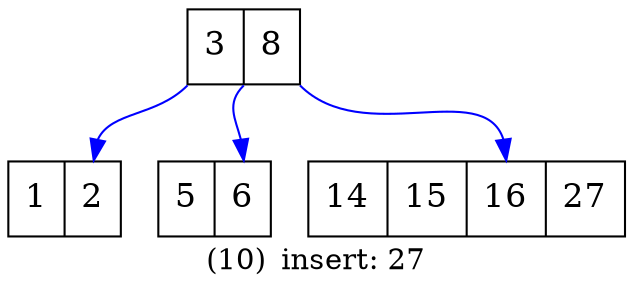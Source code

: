 /************************************************
Auto generated by my program which transfer B-Tree to dot file.
Author: wangdq 
Time: 2015-06-08
CSDN: http://blog.csdn.net/wangdingqiaoit
************************************************/

digraph BTree {
	label="(10)	insert: 27";labelloc=b;labeljust=center;
	ordering=out
	node[shape=record,width=0.5,height=0.5,fontsize=16,style="filled", fillcolor="#FFFFFF",fontcolor="black"];
	edge[color="blue", arrowhead="normal"];
		3[label="<f0> 3|<f1> 8"];
		1[label="<f0> 1|<f1> 2"];
		5[label="<f0> 5|<f1> 6"];
		14[label="<f0> 14|<f1> 15|<f2> 16|<f3> 27"];
	/* edges*/
	"3":f0:sw->"1":f1
	"3":f1:sw->"5":f1
	"3":f1:se->"14":f2
}
